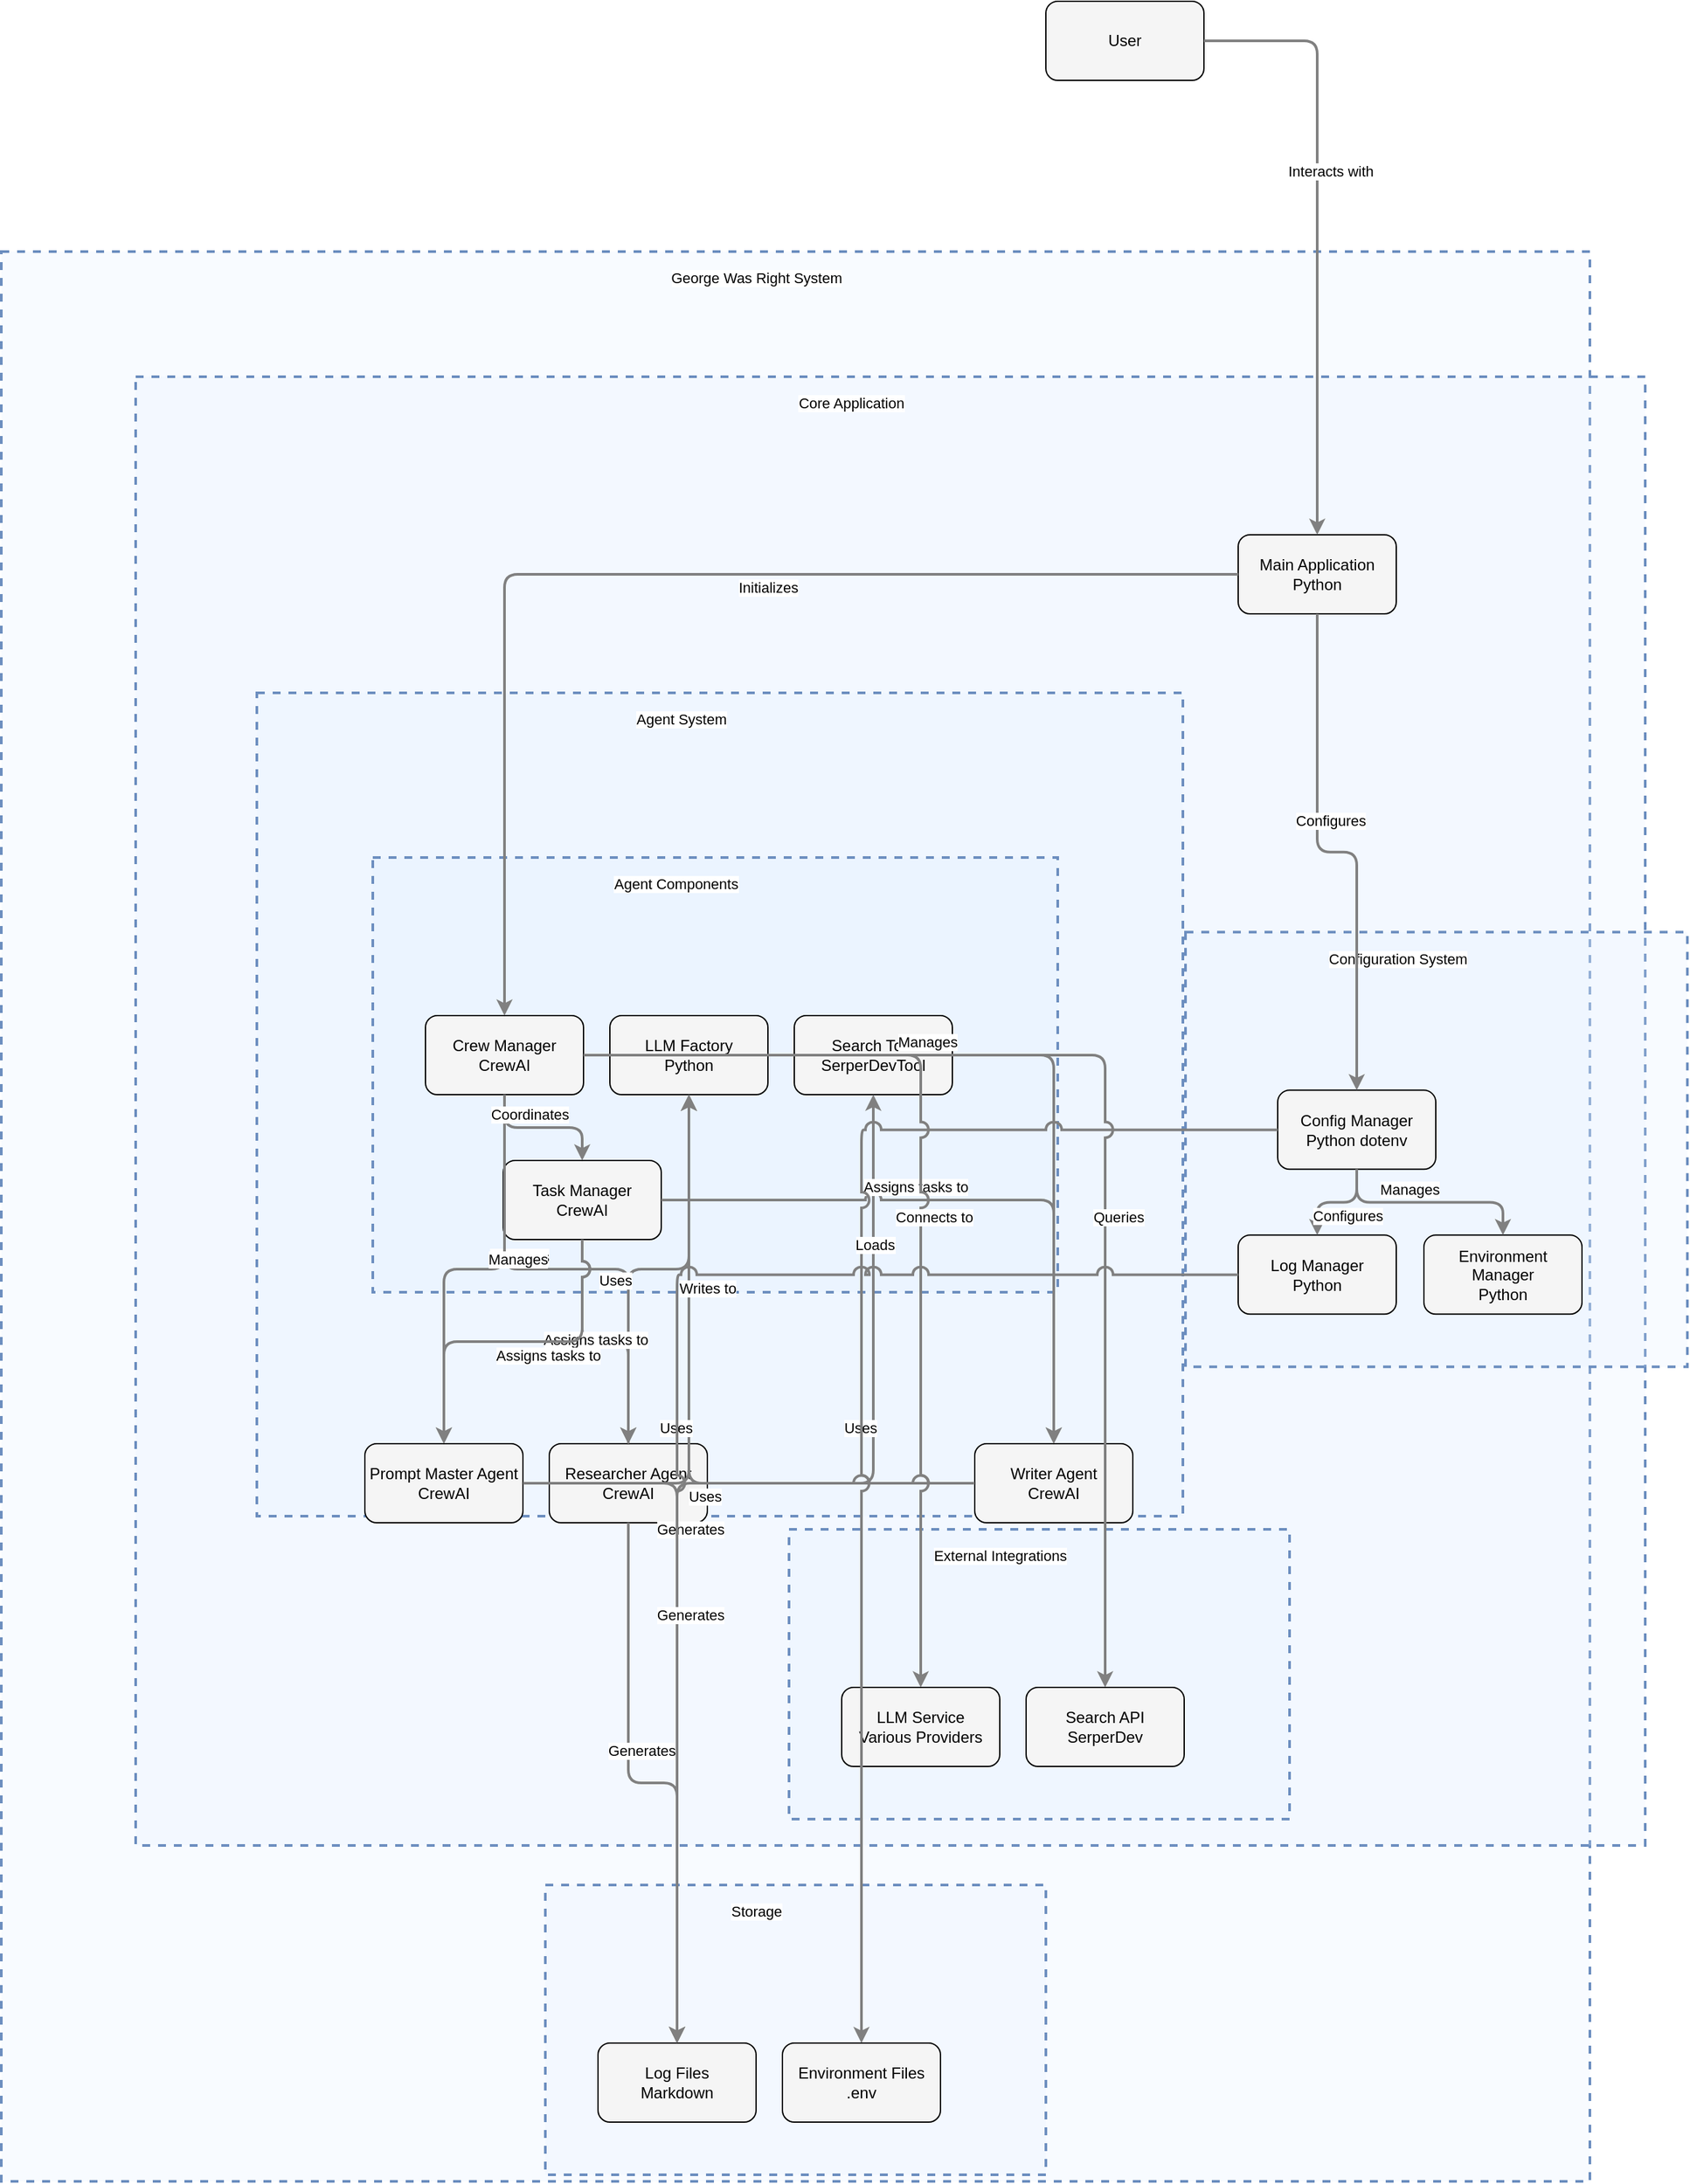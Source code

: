 <?xml version="1.0" encoding="UTF-8"?>
      <mxfile version="14.6.5" type="device">
        <diagram id="codeviz-diagram" name="System Diagram">
          <mxGraphModel dx="1000" dy="1000" grid="1" gridSize="10" guides="1" tooltips="1" connect="1" arrows="1" fold="1" page="1" pageScale="1" pageWidth="1169" pageHeight="827" math="0" shadow="0">
            <root>
              <mxCell id="0"/>
              <mxCell id="1" parent="0"/>
              <mxCell id="subGraph0" value="" style="html=1;whiteSpace=wrap;container=1;fillColor=#dae8fc;strokeColor=#6c8ebf;dashed=1;fillOpacity=20;strokeWidth=2;containerType=none;recursiveResize=0;movable=1;resizable=1;autosize=0;dropTarget=0" vertex="1" parent="subGraph1">
                <mxGeometry x="88" y="125" width="520" height="330" as="geometry"/>
              </mxCell>
              <mxCell id="subGraph0_label" value="Agent Components" style="edgeLabel;html=1;align=center;verticalAlign=middle;resizable=0;labelBackgroundColor=white;spacing=5" vertex="1" parent="subGraph1">
                <mxGeometry x="96" y="133" width="444" height="24" as="geometry"/>
              </mxCell>
<mxCell id="subGraph3" value="" style="html=1;whiteSpace=wrap;container=1;fillColor=#dae8fc;strokeColor=#6c8ebf;dashed=1;fillOpacity=20;strokeWidth=2;containerType=none;recursiveResize=0;movable=1;resizable=1;autosize=0;dropTarget=0" vertex="1" parent="subGraph4">
                <mxGeometry x="496" y="875" width="380" height="220" as="geometry"/>
              </mxCell>
              <mxCell id="subGraph3_label" value="External Integrations" style="edgeLabel;html=1;align=center;verticalAlign=middle;resizable=0;labelBackgroundColor=white;spacing=5" vertex="1" parent="subGraph4">
                <mxGeometry x="504" y="883" width="304" height="24" as="geometry"/>
              </mxCell>
<mxCell id="subGraph2" value="" style="html=1;whiteSpace=wrap;container=1;fillColor=#dae8fc;strokeColor=#6c8ebf;dashed=1;fillOpacity=20;strokeWidth=2;containerType=none;recursiveResize=0;movable=1;resizable=1;autosize=0;dropTarget=0" vertex="1" parent="subGraph4">
                <mxGeometry x="797" y="421.667" width="381" height="330" as="geometry"/>
              </mxCell>
              <mxCell id="subGraph2_label" value="Configuration System" style="edgeLabel;html=1;align=center;verticalAlign=middle;resizable=0;labelBackgroundColor=white;spacing=5" vertex="1" parent="subGraph4">
                <mxGeometry x="805" y="429.667" width="305" height="24" as="geometry"/>
              </mxCell>
<mxCell id="subGraph1" value="" style="html=1;whiteSpace=wrap;container=1;fillColor=#dae8fc;strokeColor=#6c8ebf;dashed=1;fillOpacity=20;strokeWidth=2;containerType=none;recursiveResize=0;movable=1;resizable=1;autosize=0;dropTarget=0" vertex="1" parent="subGraph4">
                <mxGeometry x="92" y="240" width="703" height="625" as="geometry"/>
              </mxCell>
              <mxCell id="subGraph1_label" value="Agent System" style="edgeLabel;html=1;align=center;verticalAlign=middle;resizable=0;labelBackgroundColor=white;spacing=5" vertex="1" parent="subGraph4">
                <mxGeometry x="100" y="248" width="627" height="24" as="geometry"/>
              </mxCell>
<mxCell id="Storage" value="" style="html=1;whiteSpace=wrap;container=1;fillColor=#dae8fc;strokeColor=#6c8ebf;dashed=1;fillOpacity=20;strokeWidth=2;containerType=none;recursiveResize=0;movable=1;resizable=1;autosize=0;dropTarget=0" vertex="1" parent="subGraph6">
                <mxGeometry x="413" y="1240" width="380" height="220" as="geometry"/>
              </mxCell>
              <mxCell id="Storage_label" value="Storage" style="edgeLabel;html=1;align=center;verticalAlign=middle;resizable=0;labelBackgroundColor=white;spacing=5" vertex="1" parent="subGraph6">
                <mxGeometry x="421" y="1248" width="304" height="24" as="geometry"/>
              </mxCell>
<mxCell id="subGraph4" value="" style="html=1;whiteSpace=wrap;container=1;fillColor=#dae8fc;strokeColor=#6c8ebf;dashed=1;fillOpacity=20;strokeWidth=2;containerType=none;recursiveResize=0;movable=1;resizable=1;autosize=0;dropTarget=0" vertex="1" parent="subGraph6">
                <mxGeometry x="102" y="95" width="1146" height="1115" as="geometry"/>
              </mxCell>
              <mxCell id="subGraph4_label" value="Core Application" style="edgeLabel;html=1;align=center;verticalAlign=middle;resizable=0;labelBackgroundColor=white;spacing=5" vertex="1" parent="subGraph6">
                <mxGeometry x="110" y="103" width="1070" height="24" as="geometry"/>
              </mxCell>
<mxCell id="subGraph6" value="" style="html=1;whiteSpace=wrap;container=1;fillColor=#dae8fc;strokeColor=#6c8ebf;dashed=1;fillOpacity=20;strokeWidth=2;containerType=none;recursiveResize=0;movable=1;resizable=1;autosize=0;dropTarget=0" vertex="1" parent="1">
                <mxGeometry x="96" y="202" width="1206" height="1465" as="geometry"/>
              </mxCell>
              <mxCell id="subGraph6_label" value="George Was Right System" style="edgeLabel;html=1;align=center;verticalAlign=middle;resizable=0;labelBackgroundColor=white;spacing=5" vertex="1" parent="1">
                <mxGeometry x="104" y="210" width="1130" height="24" as="geometry"/>
              </mxCell>
              <mxCell id="User" value="User" style="rounded=1;whiteSpace=wrap;html=1;fillColor=#f5f5f5" vertex="1" parent="1">
                    <mxGeometry x="889" y="12" width="120" height="60" as="geometry"/>
                  </mxCell>
<mxCell id="MainApp" value="Main Application&lt;br&gt;Python" style="rounded=1;whiteSpace=wrap;html=1;fillColor=#f5f5f5" vertex="1" parent="subGraph4">
                    <mxGeometry x="837" y="120" width="120" height="60" as="geometry"/>
                  </mxCell>
<mxCell id="ResearcherAgent" value="Researcher Agent&lt;br&gt;CrewAI" style="rounded=1;whiteSpace=wrap;html=1;fillColor=#f5f5f5" vertex="1" parent="subGraph1">
                    <mxGeometry x="222" y="570" width="120" height="60" as="geometry"/>
                  </mxCell>
<mxCell id="WriterAgent" value="Writer Agent&lt;br&gt;CrewAI" style="rounded=1;whiteSpace=wrap;html=1;fillColor=#f5f5f5" vertex="1" parent="subGraph1">
                    <mxGeometry x="545" y="570" width="120" height="60" as="geometry"/>
                  </mxCell>
<mxCell id="PromptMasterAgent" value="Prompt Master Agent&lt;br&gt;CrewAI" style="rounded=1;whiteSpace=wrap;html=1;fillColor=#f5f5f5" vertex="1" parent="subGraph1">
                    <mxGeometry x="82" y="570" width="120" height="60" as="geometry"/>
                  </mxCell>
<mxCell id="SearchTool" value="Search Tool&lt;br&gt;SerperDevTool" style="rounded=1;whiteSpace=wrap;html=1;fillColor=#f5f5f5" vertex="1" parent="subGraph0">
                    <mxGeometry x="320" y="120" width="120" height="60" as="geometry"/>
                  </mxCell>
<mxCell id="LLMFactory" value="LLM Factory&lt;br&gt;Python" style="rounded=1;whiteSpace=wrap;html=1;fillColor=#f5f5f5" vertex="1" parent="subGraph0">
                    <mxGeometry x="180" y="120" width="120" height="60" as="geometry"/>
                  </mxCell>
<mxCell id="TaskManager" value="Task Manager&lt;br&gt;CrewAI" style="rounded=1;whiteSpace=wrap;html=1;fillColor=#f5f5f5" vertex="1" parent="subGraph0">
                    <mxGeometry x="99" y="230" width="120" height="60" as="geometry"/>
                  </mxCell>
<mxCell id="CrewManager" value="Crew Manager&lt;br&gt;CrewAI" style="rounded=1;whiteSpace=wrap;html=1;fillColor=#f5f5f5" vertex="1" parent="subGraph0">
                    <mxGeometry x="40" y="120" width="120" height="60" as="geometry"/>
                  </mxCell>
<mxCell id="ConfigManager" value="Config Manager&lt;br&gt;Python dotenv" style="rounded=1;whiteSpace=wrap;html=1;fillColor=#f5f5f5" vertex="1" parent="subGraph2">
                    <mxGeometry x="70" y="120" width="120" height="60" as="geometry"/>
                  </mxCell>
<mxCell id="EnvManager" value="Environment Manager&lt;br&gt;Python" style="rounded=1;whiteSpace=wrap;html=1;fillColor=#f5f5f5" vertex="1" parent="subGraph2">
                    <mxGeometry x="181" y="230" width="120" height="60" as="geometry"/>
                  </mxCell>
<mxCell id="LogManager" value="Log Manager&lt;br&gt;Python" style="rounded=1;whiteSpace=wrap;html=1;fillColor=#f5f5f5" vertex="1" parent="subGraph2">
                    <mxGeometry x="40" y="230" width="120" height="60" as="geometry"/>
                  </mxCell>
<mxCell id="LLMService" value="LLM Service&lt;br&gt;Various Providers" style="rounded=1;whiteSpace=wrap;html=1;fillColor=#f5f5f5" vertex="1" parent="subGraph3">
                    <mxGeometry x="40" y="120" width="120" height="60" as="geometry"/>
                  </mxCell>
<mxCell id="SearchAPI" value="Search API&lt;br&gt;SerperDev" style="rounded=1;whiteSpace=wrap;html=1;fillColor=#f5f5f5" vertex="1" parent="subGraph3">
                    <mxGeometry x="180" y="120" width="120" height="60" as="geometry"/>
                  </mxCell>
<mxCell id="LogFiles" value="Log Files&lt;br&gt;Markdown" style="rounded=1;whiteSpace=wrap;html=1;fillColor=#f5f5f5" vertex="1" parent="Storage">
                    <mxGeometry x="40" y="120" width="120" height="60" as="geometry"/>
                  </mxCell>
<mxCell id="EnvFiles" value="Environment Files&lt;br&gt;.env" style="rounded=1;whiteSpace=wrap;html=1;fillColor=#f5f5f5" vertex="1" parent="Storage">
                    <mxGeometry x="180" y="120" width="120" height="60" as="geometry"/>
                  </mxCell>
              <mxCell id="edge-L_User_MainApp_0" style="edgeStyle=orthogonalEdgeStyle;rounded=1;orthogonalLoop=1;jettySize=auto;html=1;strokeColor=#808080;strokeWidth=2;jumpStyle=arc;jumpSize=10;spacing=15;labelBackgroundColor=white;labelBorderColor=none" edge="1" parent="1" source="User" target="MainApp">
                  <mxGeometry relative="1" as="geometry"/>
                </mxCell>
                <mxCell id="edge-L_User_MainApp_0_label" value="Interacts with" style="edgeLabel;html=1;align=center;verticalAlign=middle;resizable=0;points=[];" vertex="1" connectable="0" parent="edge-L_User_MainApp_0">
                  <mxGeometry x="-0.2" y="10" relative="1" as="geometry">
                    <mxPoint as="offset"/>
                  </mxGeometry>
                </mxCell>
<mxCell id="edge-L_MainApp_CrewManager_1" style="edgeStyle=orthogonalEdgeStyle;rounded=1;orthogonalLoop=1;jettySize=auto;html=1;strokeColor=#808080;strokeWidth=2;jumpStyle=arc;jumpSize=10;spacing=15;labelBackgroundColor=white;labelBorderColor=none" edge="1" parent="1" source="MainApp" target="CrewManager">
                  <mxGeometry relative="1" as="geometry"/>
                </mxCell>
                <mxCell id="edge-L_MainApp_CrewManager_1_label" value="Initializes" style="edgeLabel;html=1;align=center;verticalAlign=middle;resizable=0;points=[];" vertex="1" connectable="0" parent="edge-L_MainApp_CrewManager_1">
                  <mxGeometry x="-0.2" y="10" relative="1" as="geometry">
                    <mxPoint as="offset"/>
                  </mxGeometry>
                </mxCell>
<mxCell id="edge-L_MainApp_ConfigManager_2" style="edgeStyle=orthogonalEdgeStyle;rounded=1;orthogonalLoop=1;jettySize=auto;html=1;strokeColor=#808080;strokeWidth=2;jumpStyle=arc;jumpSize=10;spacing=15;labelBackgroundColor=white;labelBorderColor=none" edge="1" parent="1" source="MainApp" target="ConfigManager">
                  <mxGeometry relative="1" as="geometry"/>
                </mxCell>
                <mxCell id="edge-L_MainApp_ConfigManager_2_label" value="Configures" style="edgeLabel;html=1;align=center;verticalAlign=middle;resizable=0;points=[];" vertex="1" connectable="0" parent="edge-L_MainApp_ConfigManager_2">
                  <mxGeometry x="-0.2" y="10" relative="1" as="geometry">
                    <mxPoint as="offset"/>
                  </mxGeometry>
                </mxCell>
<mxCell id="edge-L_CrewManager_ResearcherAgent_3" style="edgeStyle=orthogonalEdgeStyle;rounded=1;orthogonalLoop=1;jettySize=auto;html=1;strokeColor=#808080;strokeWidth=2;jumpStyle=arc;jumpSize=10;spacing=15;labelBackgroundColor=white;labelBorderColor=none" edge="1" parent="1" source="CrewManager" target="ResearcherAgent">
                  <mxGeometry relative="1" as="geometry"/>
                </mxCell>
                <mxCell id="edge-L_CrewManager_ResearcherAgent_3_label" value="Manages" style="edgeLabel;html=1;align=center;verticalAlign=middle;resizable=0;points=[];" vertex="1" connectable="0" parent="edge-L_CrewManager_ResearcherAgent_3">
                  <mxGeometry x="-0.2" y="10" relative="1" as="geometry">
                    <mxPoint as="offset"/>
                  </mxGeometry>
                </mxCell>
<mxCell id="edge-L_CrewManager_WriterAgent_4" style="edgeStyle=orthogonalEdgeStyle;rounded=1;orthogonalLoop=1;jettySize=auto;html=1;strokeColor=#808080;strokeWidth=2;jumpStyle=arc;jumpSize=10;spacing=15;labelBackgroundColor=white;labelBorderColor=none" edge="1" parent="1" source="CrewManager" target="WriterAgent">
                  <mxGeometry relative="1" as="geometry"/>
                </mxCell>
                <mxCell id="edge-L_CrewManager_WriterAgent_4_label" value="Manages" style="edgeLabel;html=1;align=center;verticalAlign=middle;resizable=0;points=[];" vertex="1" connectable="0" parent="edge-L_CrewManager_WriterAgent_4">
                  <mxGeometry x="-0.2" y="10" relative="1" as="geometry">
                    <mxPoint as="offset"/>
                  </mxGeometry>
                </mxCell>
<mxCell id="edge-L_CrewManager_PromptMasterAgent_5" style="edgeStyle=orthogonalEdgeStyle;rounded=1;orthogonalLoop=1;jettySize=auto;html=1;strokeColor=#808080;strokeWidth=2;jumpStyle=arc;jumpSize=10;spacing=15;labelBackgroundColor=white;labelBorderColor=none" edge="1" parent="1" source="CrewManager" target="PromptMasterAgent">
                  <mxGeometry relative="1" as="geometry"/>
                </mxCell>
                <mxCell id="edge-L_CrewManager_PromptMasterAgent_5_label" value="Manages" style="edgeLabel;html=1;align=center;verticalAlign=middle;resizable=0;points=[];" vertex="1" connectable="0" parent="edge-L_CrewManager_PromptMasterAgent_5">
                  <mxGeometry x="-0.2" y="10" relative="1" as="geometry">
                    <mxPoint as="offset"/>
                  </mxGeometry>
                </mxCell>
<mxCell id="edge-L_ResearcherAgent_SearchTool_6" style="edgeStyle=orthogonalEdgeStyle;rounded=1;orthogonalLoop=1;jettySize=auto;html=1;strokeColor=#808080;strokeWidth=2;jumpStyle=arc;jumpSize=10;spacing=15;labelBackgroundColor=white;labelBorderColor=none" edge="1" parent="1" source="ResearcherAgent" target="SearchTool">
                  <mxGeometry relative="1" as="geometry"/>
                </mxCell>
                <mxCell id="edge-L_ResearcherAgent_SearchTool_6_label" value="Uses" style="edgeLabel;html=1;align=center;verticalAlign=middle;resizable=0;points=[];" vertex="1" connectable="0" parent="edge-L_ResearcherAgent_SearchTool_6">
                  <mxGeometry x="-0.2" y="10" relative="1" as="geometry">
                    <mxPoint as="offset"/>
                  </mxGeometry>
                </mxCell>
<mxCell id="edge-L_ResearcherAgent_LLMFactory_7" style="edgeStyle=orthogonalEdgeStyle;rounded=1;orthogonalLoop=1;jettySize=auto;html=1;strokeColor=#808080;strokeWidth=2;jumpStyle=arc;jumpSize=10;spacing=15;labelBackgroundColor=white;labelBorderColor=none" edge="1" parent="1" source="ResearcherAgent" target="LLMFactory">
                  <mxGeometry relative="1" as="geometry"/>
                </mxCell>
                <mxCell id="edge-L_ResearcherAgent_LLMFactory_7_label" value="Uses" style="edgeLabel;html=1;align=center;verticalAlign=middle;resizable=0;points=[];" vertex="1" connectable="0" parent="edge-L_ResearcherAgent_LLMFactory_7">
                  <mxGeometry x="-0.2" y="10" relative="1" as="geometry">
                    <mxPoint as="offset"/>
                  </mxGeometry>
                </mxCell>
<mxCell id="edge-L_WriterAgent_LLMFactory_8" style="edgeStyle=orthogonalEdgeStyle;rounded=1;orthogonalLoop=1;jettySize=auto;html=1;strokeColor=#808080;strokeWidth=2;jumpStyle=arc;jumpSize=10;spacing=15;labelBackgroundColor=white;labelBorderColor=none" edge="1" parent="1" source="WriterAgent" target="LLMFactory">
                  <mxGeometry relative="1" as="geometry"/>
                </mxCell>
                <mxCell id="edge-L_WriterAgent_LLMFactory_8_label" value="Uses" style="edgeLabel;html=1;align=center;verticalAlign=middle;resizable=0;points=[];" vertex="1" connectable="0" parent="edge-L_WriterAgent_LLMFactory_8">
                  <mxGeometry x="-0.2" y="10" relative="1" as="geometry">
                    <mxPoint as="offset"/>
                  </mxGeometry>
                </mxCell>
<mxCell id="edge-L_PromptMasterAgent_LLMFactory_9" style="edgeStyle=orthogonalEdgeStyle;rounded=1;orthogonalLoop=1;jettySize=auto;html=1;strokeColor=#808080;strokeWidth=2;jumpStyle=arc;jumpSize=10;spacing=15;labelBackgroundColor=white;labelBorderColor=none" edge="1" parent="1" source="PromptMasterAgent" target="LLMFactory">
                  <mxGeometry relative="1" as="geometry"/>
                </mxCell>
                <mxCell id="edge-L_PromptMasterAgent_LLMFactory_9_label" value="Uses" style="edgeLabel;html=1;align=center;verticalAlign=middle;resizable=0;points=[];" vertex="1" connectable="0" parent="edge-L_PromptMasterAgent_LLMFactory_9">
                  <mxGeometry x="-0.2" y="10" relative="1" as="geometry">
                    <mxPoint as="offset"/>
                  </mxGeometry>
                </mxCell>
<mxCell id="edge-L_CrewManager_TaskManager_10" style="edgeStyle=orthogonalEdgeStyle;rounded=1;orthogonalLoop=1;jettySize=auto;html=1;strokeColor=#808080;strokeWidth=2;jumpStyle=arc;jumpSize=10;spacing=15;labelBackgroundColor=white;labelBorderColor=none" edge="1" parent="1" source="CrewManager" target="TaskManager">
                  <mxGeometry relative="1" as="geometry"/>
                </mxCell>
                <mxCell id="edge-L_CrewManager_TaskManager_10_label" value="Coordinates" style="edgeLabel;html=1;align=center;verticalAlign=middle;resizable=0;points=[];" vertex="1" connectable="0" parent="edge-L_CrewManager_TaskManager_10">
                  <mxGeometry x="-0.2" y="10" relative="1" as="geometry">
                    <mxPoint as="offset"/>
                  </mxGeometry>
                </mxCell>
<mxCell id="edge-L_TaskManager_ResearcherAgent_11" style="edgeStyle=orthogonalEdgeStyle;rounded=1;orthogonalLoop=1;jettySize=auto;html=1;strokeColor=#808080;strokeWidth=2;jumpStyle=arc;jumpSize=10;spacing=15;labelBackgroundColor=white;labelBorderColor=none" edge="1" parent="1" source="TaskManager" target="ResearcherAgent">
                  <mxGeometry relative="1" as="geometry"/>
                </mxCell>
                <mxCell id="edge-L_TaskManager_ResearcherAgent_11_label" value="Assigns tasks to" style="edgeLabel;html=1;align=center;verticalAlign=middle;resizable=0;points=[];" vertex="1" connectable="0" parent="edge-L_TaskManager_ResearcherAgent_11">
                  <mxGeometry x="-0.2" y="10" relative="1" as="geometry">
                    <mxPoint as="offset"/>
                  </mxGeometry>
                </mxCell>
<mxCell id="edge-L_TaskManager_WriterAgent_12" style="edgeStyle=orthogonalEdgeStyle;rounded=1;orthogonalLoop=1;jettySize=auto;html=1;strokeColor=#808080;strokeWidth=2;jumpStyle=arc;jumpSize=10;spacing=15;labelBackgroundColor=white;labelBorderColor=none" edge="1" parent="1" source="TaskManager" target="WriterAgent">
                  <mxGeometry relative="1" as="geometry"/>
                </mxCell>
                <mxCell id="edge-L_TaskManager_WriterAgent_12_label" value="Assigns tasks to" style="edgeLabel;html=1;align=center;verticalAlign=middle;resizable=0;points=[];" vertex="1" connectable="0" parent="edge-L_TaskManager_WriterAgent_12">
                  <mxGeometry x="-0.2" y="10" relative="1" as="geometry">
                    <mxPoint as="offset"/>
                  </mxGeometry>
                </mxCell>
<mxCell id="edge-L_TaskManager_PromptMasterAgent_13" style="edgeStyle=orthogonalEdgeStyle;rounded=1;orthogonalLoop=1;jettySize=auto;html=1;strokeColor=#808080;strokeWidth=2;jumpStyle=arc;jumpSize=10;spacing=15;labelBackgroundColor=white;labelBorderColor=none" edge="1" parent="1" source="TaskManager" target="PromptMasterAgent">
                  <mxGeometry relative="1" as="geometry"/>
                </mxCell>
                <mxCell id="edge-L_TaskManager_PromptMasterAgent_13_label" value="Assigns tasks to" style="edgeLabel;html=1;align=center;verticalAlign=middle;resizable=0;points=[];" vertex="1" connectable="0" parent="edge-L_TaskManager_PromptMasterAgent_13">
                  <mxGeometry x="-0.2" y="10" relative="1" as="geometry">
                    <mxPoint as="offset"/>
                  </mxGeometry>
                </mxCell>
<mxCell id="edge-L_ConfigManager_EnvFiles_14" style="edgeStyle=orthogonalEdgeStyle;rounded=1;orthogonalLoop=1;jettySize=auto;html=1;strokeColor=#808080;strokeWidth=2;jumpStyle=arc;jumpSize=10;spacing=15;labelBackgroundColor=white;labelBorderColor=none" edge="1" parent="1" source="ConfigManager" target="EnvFiles">
                  <mxGeometry relative="1" as="geometry"/>
                </mxCell>
                <mxCell id="edge-L_ConfigManager_EnvFiles_14_label" value="Loads" style="edgeLabel;html=1;align=center;verticalAlign=middle;resizable=0;points=[];" vertex="1" connectable="0" parent="edge-L_ConfigManager_EnvFiles_14">
                  <mxGeometry x="-0.2" y="10" relative="1" as="geometry">
                    <mxPoint as="offset"/>
                  </mxGeometry>
                </mxCell>
<mxCell id="edge-L_ConfigManager_EnvManager_15" style="edgeStyle=orthogonalEdgeStyle;rounded=1;orthogonalLoop=1;jettySize=auto;html=1;strokeColor=#808080;strokeWidth=2;jumpStyle=arc;jumpSize=10;spacing=15;labelBackgroundColor=white;labelBorderColor=none" edge="1" parent="1" source="ConfigManager" target="EnvManager">
                  <mxGeometry relative="1" as="geometry"/>
                </mxCell>
                <mxCell id="edge-L_ConfigManager_EnvManager_15_label" value="Manages" style="edgeLabel;html=1;align=center;verticalAlign=middle;resizable=0;points=[];" vertex="1" connectable="0" parent="edge-L_ConfigManager_EnvManager_15">
                  <mxGeometry x="-0.2" y="10" relative="1" as="geometry">
                    <mxPoint as="offset"/>
                  </mxGeometry>
                </mxCell>
<mxCell id="edge-L_ConfigManager_LogManager_16" style="edgeStyle=orthogonalEdgeStyle;rounded=1;orthogonalLoop=1;jettySize=auto;html=1;strokeColor=#808080;strokeWidth=2;jumpStyle=arc;jumpSize=10;spacing=15;labelBackgroundColor=white;labelBorderColor=none" edge="1" parent="1" source="ConfigManager" target="LogManager">
                  <mxGeometry relative="1" as="geometry"/>
                </mxCell>
                <mxCell id="edge-L_ConfigManager_LogManager_16_label" value="Configures" style="edgeLabel;html=1;align=center;verticalAlign=middle;resizable=0;points=[];" vertex="1" connectable="0" parent="edge-L_ConfigManager_LogManager_16">
                  <mxGeometry x="-0.2" y="10" relative="1" as="geometry">
                    <mxPoint as="offset"/>
                  </mxGeometry>
                </mxCell>
<mxCell id="edge-L_LLMFactory_LLMService_17" style="edgeStyle=orthogonalEdgeStyle;rounded=1;orthogonalLoop=1;jettySize=auto;html=1;strokeColor=#808080;strokeWidth=2;jumpStyle=arc;jumpSize=10;spacing=15;labelBackgroundColor=white;labelBorderColor=none" edge="1" parent="1" source="LLMFactory" target="LLMService">
                  <mxGeometry relative="1" as="geometry"/>
                </mxCell>
                <mxCell id="edge-L_LLMFactory_LLMService_17_label" value="Connects to" style="edgeLabel;html=1;align=center;verticalAlign=middle;resizable=0;points=[];" vertex="1" connectable="0" parent="edge-L_LLMFactory_LLMService_17">
                  <mxGeometry x="-0.2" y="10" relative="1" as="geometry">
                    <mxPoint as="offset"/>
                  </mxGeometry>
                </mxCell>
<mxCell id="edge-L_SearchTool_SearchAPI_18" style="edgeStyle=orthogonalEdgeStyle;rounded=1;orthogonalLoop=1;jettySize=auto;html=1;strokeColor=#808080;strokeWidth=2;jumpStyle=arc;jumpSize=10;spacing=15;labelBackgroundColor=white;labelBorderColor=none" edge="1" parent="1" source="SearchTool" target="SearchAPI">
                  <mxGeometry relative="1" as="geometry"/>
                </mxCell>
                <mxCell id="edge-L_SearchTool_SearchAPI_18_label" value="Queries" style="edgeLabel;html=1;align=center;verticalAlign=middle;resizable=0;points=[];" vertex="1" connectable="0" parent="edge-L_SearchTool_SearchAPI_18">
                  <mxGeometry x="-0.2" y="10" relative="1" as="geometry">
                    <mxPoint as="offset"/>
                  </mxGeometry>
                </mxCell>
<mxCell id="edge-L_LogManager_LogFiles_19" style="edgeStyle=orthogonalEdgeStyle;rounded=1;orthogonalLoop=1;jettySize=auto;html=1;strokeColor=#808080;strokeWidth=2;jumpStyle=arc;jumpSize=10;spacing=15;labelBackgroundColor=white;labelBorderColor=none" edge="1" parent="1" source="LogManager" target="LogFiles">
                  <mxGeometry relative="1" as="geometry"/>
                </mxCell>
                <mxCell id="edge-L_LogManager_LogFiles_19_label" value="Writes to" style="edgeLabel;html=1;align=center;verticalAlign=middle;resizable=0;points=[];" vertex="1" connectable="0" parent="edge-L_LogManager_LogFiles_19">
                  <mxGeometry x="-0.2" y="10" relative="1" as="geometry">
                    <mxPoint as="offset"/>
                  </mxGeometry>
                </mxCell>
<mxCell id="edge-L_ResearcherAgent_LogFiles_20" style="edgeStyle=orthogonalEdgeStyle;rounded=1;orthogonalLoop=1;jettySize=auto;html=1;strokeColor=#808080;strokeWidth=2;jumpStyle=arc;jumpSize=10;spacing=15;labelBackgroundColor=white;labelBorderColor=none" edge="1" parent="1" source="ResearcherAgent" target="LogFiles">
                  <mxGeometry relative="1" as="geometry"/>
                </mxCell>
                <mxCell id="edge-L_ResearcherAgent_LogFiles_20_label" value="Generates" style="edgeLabel;html=1;align=center;verticalAlign=middle;resizable=0;points=[];" vertex="1" connectable="0" parent="edge-L_ResearcherAgent_LogFiles_20">
                  <mxGeometry x="-0.2" y="10" relative="1" as="geometry">
                    <mxPoint as="offset"/>
                  </mxGeometry>
                </mxCell>
<mxCell id="edge-L_WriterAgent_LogFiles_21" style="edgeStyle=orthogonalEdgeStyle;rounded=1;orthogonalLoop=1;jettySize=auto;html=1;strokeColor=#808080;strokeWidth=2;jumpStyle=arc;jumpSize=10;spacing=15;labelBackgroundColor=white;labelBorderColor=none" edge="1" parent="1" source="WriterAgent" target="LogFiles">
                  <mxGeometry relative="1" as="geometry"/>
                </mxCell>
                <mxCell id="edge-L_WriterAgent_LogFiles_21_label" value="Generates" style="edgeLabel;html=1;align=center;verticalAlign=middle;resizable=0;points=[];" vertex="1" connectable="0" parent="edge-L_WriterAgent_LogFiles_21">
                  <mxGeometry x="-0.2" y="10" relative="1" as="geometry">
                    <mxPoint as="offset"/>
                  </mxGeometry>
                </mxCell>
<mxCell id="edge-L_PromptMasterAgent_LogFiles_22" style="edgeStyle=orthogonalEdgeStyle;rounded=1;orthogonalLoop=1;jettySize=auto;html=1;strokeColor=#808080;strokeWidth=2;jumpStyle=arc;jumpSize=10;spacing=15;labelBackgroundColor=white;labelBorderColor=none" edge="1" parent="1" source="PromptMasterAgent" target="LogFiles">
                  <mxGeometry relative="1" as="geometry"/>
                </mxCell>
                <mxCell id="edge-L_PromptMasterAgent_LogFiles_22_label" value="Generates" style="edgeLabel;html=1;align=center;verticalAlign=middle;resizable=0;points=[];" vertex="1" connectable="0" parent="edge-L_PromptMasterAgent_LogFiles_22">
                  <mxGeometry x="-0.2" y="10" relative="1" as="geometry">
                    <mxPoint as="offset"/>
                  </mxGeometry>
                </mxCell>
            </root>
          </mxGraphModel>
        </diagram>
      </mxfile>